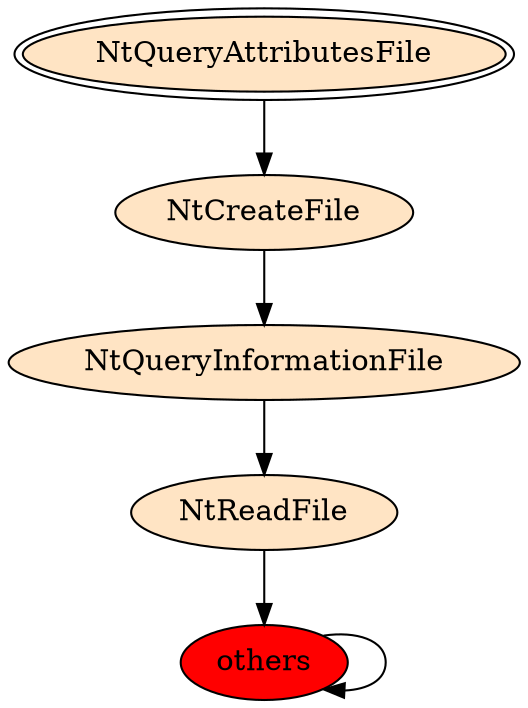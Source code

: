 digraph "./REPORTS/6107/API_PER_CATEGORY/ReadFile_2.exe_5232_Files and I_O (Local file system)_API_per_Category_Transition_Matrix" {
	NtQueryAttributesFile [label=NtQueryAttributesFile fillcolor=bisque peripheries=2 style=filled]
	NtCreateFile [label=NtCreateFile fillcolor=bisque style=filled]
	NtQueryAttributesFile -> NtCreateFile [label=""]
	NtQueryInformationFile [label=NtQueryInformationFile fillcolor=bisque style=filled]
	NtCreateFile -> NtQueryInformationFile [label=""]
	NtReadFile [label=NtReadFile fillcolor=bisque style=filled]
	NtQueryInformationFile -> NtReadFile [label=""]
	others [label=others fillcolor=red style=filled]
	NtReadFile -> others [label=""]
	others -> others [label=""]
}

